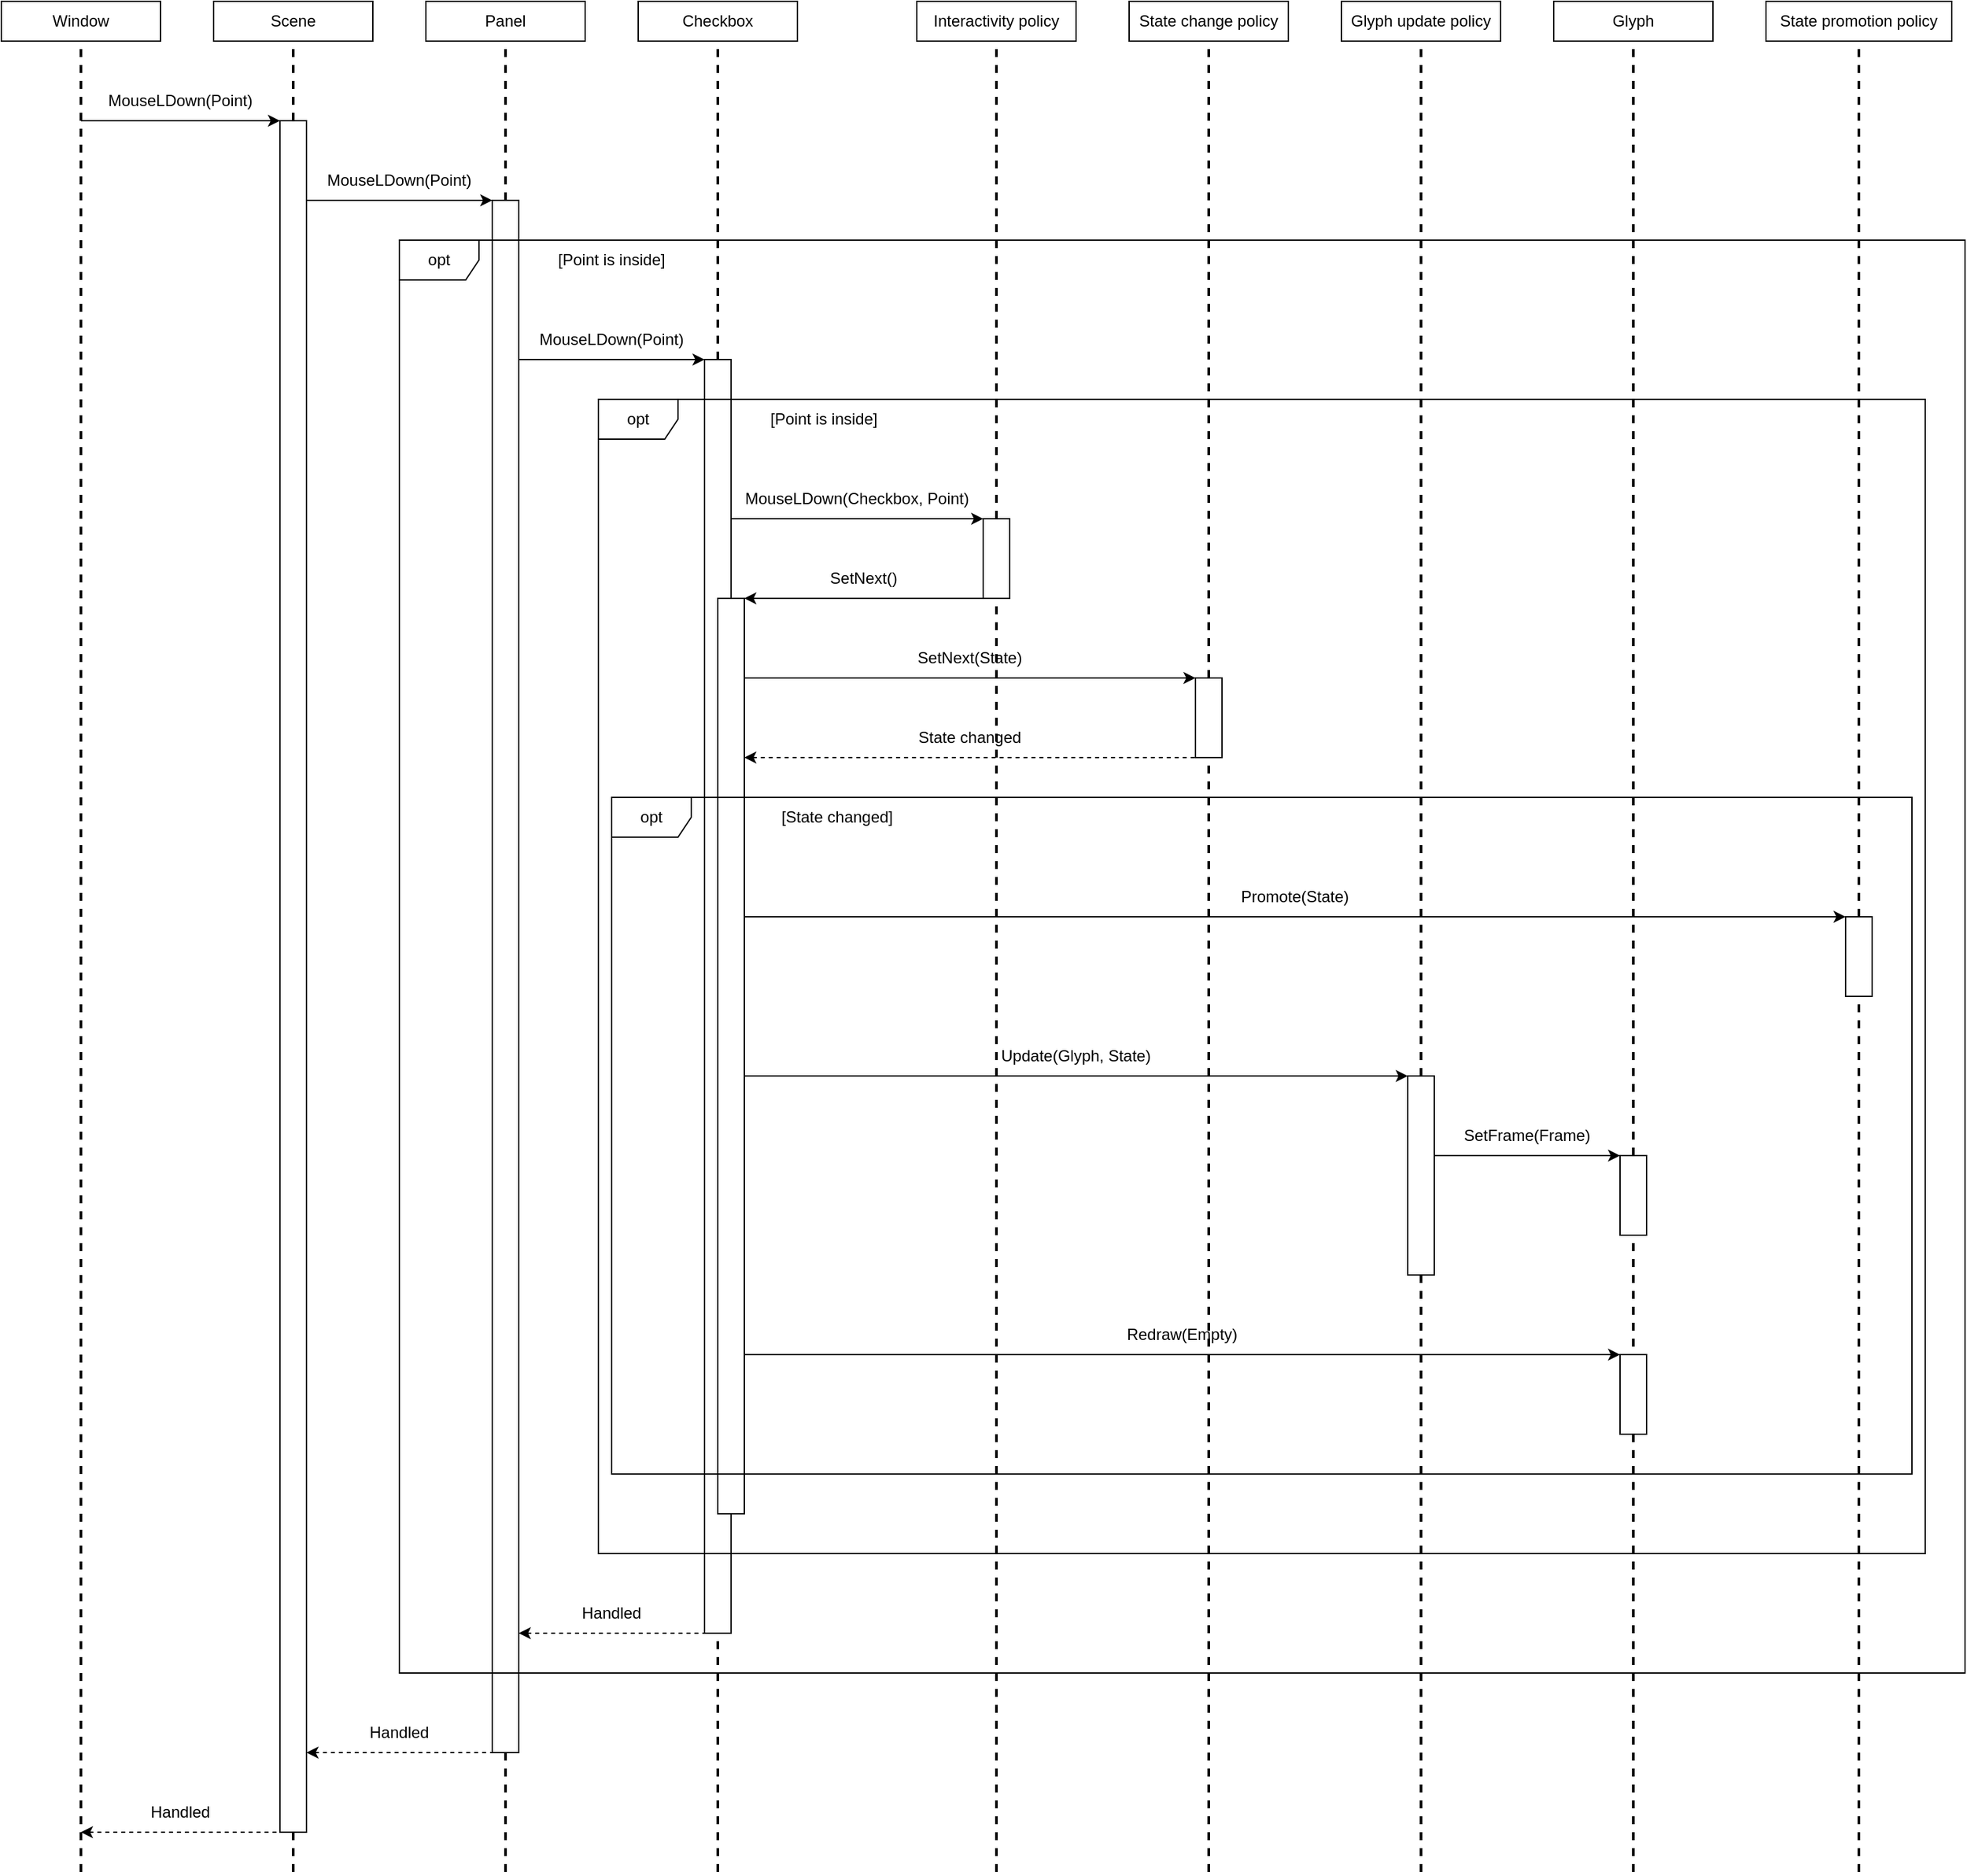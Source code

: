 <mxfile version="24.7.17">
  <diagram name="Page-1" id="Icaxh9YgE6_ko6Y2-2FJ">
    <mxGraphModel dx="1728" dy="1012" grid="1" gridSize="10" guides="1" tooltips="1" connect="1" arrows="1" fold="1" page="1" pageScale="1" pageWidth="850" pageHeight="1100" math="0" shadow="0">
      <root>
        <mxCell id="0" />
        <mxCell id="1" parent="0" />
        <mxCell id="2WgujiNxTRjsTM1ibm0o-6" value="Window" style="rounded=0;whiteSpace=wrap;html=1;" parent="1" vertex="1">
          <mxGeometry x="40" y="10" width="120" height="30" as="geometry" />
        </mxCell>
        <mxCell id="2WgujiNxTRjsTM1ibm0o-7" value="Scene" style="rounded=0;whiteSpace=wrap;html=1;" parent="1" vertex="1">
          <mxGeometry x="200" y="10" width="120" height="30" as="geometry" />
        </mxCell>
        <mxCell id="2WgujiNxTRjsTM1ibm0o-8" value="Panel" style="rounded=0;whiteSpace=wrap;html=1;" parent="1" vertex="1">
          <mxGeometry x="360" y="10" width="120" height="30" as="geometry" />
        </mxCell>
        <mxCell id="2WgujiNxTRjsTM1ibm0o-9" value="Checkbox" style="rounded=0;whiteSpace=wrap;html=1;" parent="1" vertex="1">
          <mxGeometry x="520" y="10" width="120" height="30" as="geometry" />
        </mxCell>
        <mxCell id="2WgujiNxTRjsTM1ibm0o-10" value="Interactivity policy" style="rounded=0;whiteSpace=wrap;html=1;" parent="1" vertex="1">
          <mxGeometry x="730" y="10" width="120" height="30" as="geometry" />
        </mxCell>
        <mxCell id="2WgujiNxTRjsTM1ibm0o-11" value="State change policy" style="rounded=0;whiteSpace=wrap;html=1;" parent="1" vertex="1">
          <mxGeometry x="890" y="10" width="120" height="30" as="geometry" />
        </mxCell>
        <mxCell id="2WgujiNxTRjsTM1ibm0o-12" value="Glyph update policy" style="rounded=0;whiteSpace=wrap;html=1;" parent="1" vertex="1">
          <mxGeometry x="1050" y="10" width="120" height="30" as="geometry" />
        </mxCell>
        <mxCell id="2WgujiNxTRjsTM1ibm0o-13" value="Glyph" style="rounded=0;whiteSpace=wrap;html=1;" parent="1" vertex="1">
          <mxGeometry x="1210" y="10" width="120" height="30" as="geometry" />
        </mxCell>
        <mxCell id="2WgujiNxTRjsTM1ibm0o-14" value="" style="endArrow=none;dashed=1;html=1;strokeWidth=2;rounded=0;" parent="1" target="2WgujiNxTRjsTM1ibm0o-6" edge="1">
          <mxGeometry width="50" height="50" relative="1" as="geometry">
            <mxPoint x="100" y="1420" as="sourcePoint" />
            <mxPoint x="550" y="130" as="targetPoint" />
          </mxGeometry>
        </mxCell>
        <mxCell id="2WgujiNxTRjsTM1ibm0o-15" value="" style="endArrow=none;dashed=1;html=1;strokeWidth=2;rounded=0;" parent="1" target="2WgujiNxTRjsTM1ibm0o-7" edge="1">
          <mxGeometry width="50" height="50" relative="1" as="geometry">
            <mxPoint x="260" y="1420" as="sourcePoint" />
            <mxPoint x="260" y="70" as="targetPoint" />
          </mxGeometry>
        </mxCell>
        <mxCell id="2WgujiNxTRjsTM1ibm0o-16" value="" style="endArrow=none;dashed=1;html=1;strokeWidth=2;rounded=0;" parent="1" source="2WgujiNxTRjsTM1ibm0o-26" target="2WgujiNxTRjsTM1ibm0o-8" edge="1">
          <mxGeometry width="50" height="50" relative="1" as="geometry">
            <mxPoint x="420" y="1090" as="sourcePoint" />
            <mxPoint x="420" y="70" as="targetPoint" />
          </mxGeometry>
        </mxCell>
        <mxCell id="2WgujiNxTRjsTM1ibm0o-17" value="" style="endArrow=none;dashed=1;html=1;strokeWidth=2;rounded=0;" parent="1" target="2WgujiNxTRjsTM1ibm0o-9" edge="1">
          <mxGeometry width="50" height="50" relative="1" as="geometry">
            <mxPoint x="580" y="1420" as="sourcePoint" />
            <mxPoint x="580" y="70" as="targetPoint" />
          </mxGeometry>
        </mxCell>
        <mxCell id="2WgujiNxTRjsTM1ibm0o-18" value="" style="endArrow=none;dashed=1;html=1;strokeWidth=2;rounded=0;" parent="1" target="2WgujiNxTRjsTM1ibm0o-10" edge="1">
          <mxGeometry width="50" height="50" relative="1" as="geometry">
            <mxPoint x="790" y="1420" as="sourcePoint" />
            <mxPoint x="790" y="70" as="targetPoint" />
          </mxGeometry>
        </mxCell>
        <mxCell id="2WgujiNxTRjsTM1ibm0o-19" value="" style="endArrow=none;dashed=1;html=1;strokeWidth=2;rounded=0;" parent="1" target="2WgujiNxTRjsTM1ibm0o-11" edge="1">
          <mxGeometry width="50" height="50" relative="1" as="geometry">
            <mxPoint x="950" y="1420" as="sourcePoint" />
            <mxPoint x="950" y="70" as="targetPoint" />
          </mxGeometry>
        </mxCell>
        <mxCell id="2WgujiNxTRjsTM1ibm0o-20" value="" style="endArrow=none;dashed=1;html=1;strokeWidth=2;rounded=0;" parent="1" target="2WgujiNxTRjsTM1ibm0o-12" edge="1">
          <mxGeometry width="50" height="50" relative="1" as="geometry">
            <mxPoint x="1110" y="1420" as="sourcePoint" />
            <mxPoint x="1110" y="70" as="targetPoint" />
          </mxGeometry>
        </mxCell>
        <mxCell id="2WgujiNxTRjsTM1ibm0o-21" value="" style="endArrow=none;dashed=1;html=1;strokeWidth=2;rounded=0;" parent="1" target="2WgujiNxTRjsTM1ibm0o-13" edge="1">
          <mxGeometry width="50" height="50" relative="1" as="geometry">
            <mxPoint x="1270" y="1420" as="sourcePoint" />
            <mxPoint x="1270" y="70" as="targetPoint" />
          </mxGeometry>
        </mxCell>
        <mxCell id="2WgujiNxTRjsTM1ibm0o-22" value="" style="endArrow=classic;html=1;rounded=0;entryX=1;entryY=1;entryDx=0;entryDy=0;exitX=0;exitY=1;exitDx=0;exitDy=0;" parent="1" source="2WgujiNxTRjsTM1ibm0o-25" target="2WgujiNxTRjsTM1ibm0o-25" edge="1">
          <mxGeometry width="50" height="50" relative="1" as="geometry">
            <mxPoint x="100" y="100" as="sourcePoint" />
            <mxPoint x="170" y="90" as="targetPoint" />
          </mxGeometry>
        </mxCell>
        <mxCell id="2WgujiNxTRjsTM1ibm0o-23" value="" style="rounded=0;whiteSpace=wrap;html=1;" parent="1" vertex="1">
          <mxGeometry x="250" y="100" width="20" height="1290" as="geometry" />
        </mxCell>
        <mxCell id="2WgujiNxTRjsTM1ibm0o-25" value="MouseLDown(Point)" style="text;html=1;align=center;verticalAlign=middle;whiteSpace=wrap;rounded=0;" parent="1" vertex="1">
          <mxGeometry x="100" y="70" width="150" height="30" as="geometry" />
        </mxCell>
        <mxCell id="2WgujiNxTRjsTM1ibm0o-27" value="" style="endArrow=none;dashed=1;html=1;strokeWidth=2;rounded=0;" parent="1" target="2WgujiNxTRjsTM1ibm0o-26" edge="1">
          <mxGeometry width="50" height="50" relative="1" as="geometry">
            <mxPoint x="420" y="1420" as="sourcePoint" />
            <mxPoint x="420" y="150" as="targetPoint" />
          </mxGeometry>
        </mxCell>
        <mxCell id="2WgujiNxTRjsTM1ibm0o-26" value="" style="rounded=0;whiteSpace=wrap;html=1;" parent="1" vertex="1">
          <mxGeometry x="410" y="160" width="20" height="1170" as="geometry" />
        </mxCell>
        <mxCell id="2WgujiNxTRjsTM1ibm0o-30" value="" style="rounded=0;whiteSpace=wrap;html=1;" parent="1" vertex="1">
          <mxGeometry x="570" y="280" width="20" height="960" as="geometry" />
        </mxCell>
        <mxCell id="2WgujiNxTRjsTM1ibm0o-31" value="" style="endArrow=classic;html=1;rounded=0;exitX=0;exitY=1;exitDx=0;exitDy=0;entryX=0;entryY=0;entryDx=0;entryDy=0;" parent="1" source="2WgujiNxTRjsTM1ibm0o-32" edge="1">
          <mxGeometry width="50" height="50" relative="1" as="geometry">
            <mxPoint x="520" y="250" as="sourcePoint" />
            <mxPoint x="570" y="280.0" as="targetPoint" />
          </mxGeometry>
        </mxCell>
        <mxCell id="2WgujiNxTRjsTM1ibm0o-32" value="MouseLDown(Point)" style="text;html=1;align=center;verticalAlign=middle;whiteSpace=wrap;rounded=0;" parent="1" vertex="1">
          <mxGeometry x="430" y="250" width="140" height="30" as="geometry" />
        </mxCell>
        <mxCell id="2WgujiNxTRjsTM1ibm0o-35" value="opt" style="shape=umlFrame;whiteSpace=wrap;html=1;pointerEvents=0;" parent="1" vertex="1">
          <mxGeometry x="490" y="310" width="1000" height="870" as="geometry" />
        </mxCell>
        <mxCell id="2WgujiNxTRjsTM1ibm0o-36" value="[Point is inside]" style="text;html=1;align=center;verticalAlign=middle;whiteSpace=wrap;rounded=0;fillColor=none;strokeColor=none;perimeterSpacing=0;shadow=0;glass=0;container=0;dropTarget=0;backgroundOutline=0;comic=0;fontSize=12;" parent="1" vertex="1">
          <mxGeometry x="600" y="310" width="120" height="30" as="geometry" />
        </mxCell>
        <mxCell id="2WgujiNxTRjsTM1ibm0o-37" value="" style="rounded=0;whiteSpace=wrap;html=1;" parent="1" vertex="1">
          <mxGeometry x="780" y="400" width="20" height="60" as="geometry" />
        </mxCell>
        <mxCell id="2WgujiNxTRjsTM1ibm0o-38" value="" style="endArrow=classic;html=1;rounded=0;exitX=0;exitY=1;exitDx=0;exitDy=0;entryX=1;entryY=1;entryDx=0;entryDy=0;" parent="1" source="2WgujiNxTRjsTM1ibm0o-39" target="2WgujiNxTRjsTM1ibm0o-39" edge="1">
          <mxGeometry width="50" height="50" relative="1" as="geometry">
            <mxPoint x="680" y="370" as="sourcePoint" />
            <mxPoint x="730" y="400" as="targetPoint" />
          </mxGeometry>
        </mxCell>
        <mxCell id="2WgujiNxTRjsTM1ibm0o-39" value="MouseLDown(Checkbox, Point)" style="text;html=1;align=center;verticalAlign=middle;whiteSpace=wrap;rounded=0;" parent="1" vertex="1">
          <mxGeometry x="590" y="370" width="190" height="30" as="geometry" />
        </mxCell>
        <mxCell id="2WgujiNxTRjsTM1ibm0o-40" value="" style="endArrow=none;html=1;rounded=0;exitX=0;exitY=1;exitDx=0;exitDy=0;entryX=1;entryY=1;entryDx=0;entryDy=0;startArrow=classic;startFill=1;endFill=0;" parent="1" source="2WgujiNxTRjsTM1ibm0o-41" target="2WgujiNxTRjsTM1ibm0o-41" edge="1">
          <mxGeometry width="50" height="50" relative="1" as="geometry">
            <mxPoint x="680" y="430" as="sourcePoint" />
            <mxPoint x="730" y="460" as="targetPoint" />
          </mxGeometry>
        </mxCell>
        <mxCell id="2WgujiNxTRjsTM1ibm0o-41" value="SetNext()" style="text;html=1;align=center;verticalAlign=middle;whiteSpace=wrap;rounded=0;" parent="1" vertex="1">
          <mxGeometry x="600" y="430" width="180" height="30" as="geometry" />
        </mxCell>
        <mxCell id="2WgujiNxTRjsTM1ibm0o-42" value="" style="rounded=0;whiteSpace=wrap;html=1;" parent="1" vertex="1">
          <mxGeometry x="940" y="520" width="20" height="60" as="geometry" />
        </mxCell>
        <mxCell id="2WgujiNxTRjsTM1ibm0o-43" value="" style="endArrow=classic;html=1;rounded=0;exitX=0;exitY=1;exitDx=0;exitDy=0;entryX=1;entryY=1;entryDx=0;entryDy=0;" parent="1" source="2WgujiNxTRjsTM1ibm0o-44" target="2WgujiNxTRjsTM1ibm0o-44" edge="1">
          <mxGeometry width="50" height="50" relative="1" as="geometry">
            <mxPoint x="680" y="490" as="sourcePoint" />
            <mxPoint x="730" y="520" as="targetPoint" />
          </mxGeometry>
        </mxCell>
        <mxCell id="2WgujiNxTRjsTM1ibm0o-44" value="SetNext(State)" style="text;html=1;align=center;verticalAlign=middle;whiteSpace=wrap;rounded=0;" parent="1" vertex="1">
          <mxGeometry x="600" y="490" width="340" height="30" as="geometry" />
        </mxCell>
        <mxCell id="2WgujiNxTRjsTM1ibm0o-45" value="" style="endArrow=none;html=1;rounded=0;exitX=0;exitY=1;exitDx=0;exitDy=0;entryX=1;entryY=1;entryDx=0;entryDy=0;endFill=0;startArrow=classic;startFill=1;dashed=1;" parent="1" source="2WgujiNxTRjsTM1ibm0o-46" target="2WgujiNxTRjsTM1ibm0o-46" edge="1">
          <mxGeometry width="50" height="50" relative="1" as="geometry">
            <mxPoint x="680" y="550" as="sourcePoint" />
            <mxPoint x="730" y="580" as="targetPoint" />
          </mxGeometry>
        </mxCell>
        <mxCell id="2WgujiNxTRjsTM1ibm0o-46" value="State changed" style="text;html=1;align=center;verticalAlign=middle;whiteSpace=wrap;rounded=0;" parent="1" vertex="1">
          <mxGeometry x="600" y="550" width="340" height="30" as="geometry" />
        </mxCell>
        <mxCell id="2WgujiNxTRjsTM1ibm0o-48" value="[State changed]" style="text;html=1;align=center;verticalAlign=middle;whiteSpace=wrap;rounded=0;fillColor=none;strokeColor=none;perimeterSpacing=0;shadow=0;glass=0;container=0;dropTarget=0;backgroundOutline=0;comic=0;fontSize=12;" parent="1" vertex="1">
          <mxGeometry x="610" y="610" width="120" height="30" as="geometry" />
        </mxCell>
        <mxCell id="2WgujiNxTRjsTM1ibm0o-49" value="" style="rounded=0;whiteSpace=wrap;html=1;" parent="1" vertex="1">
          <mxGeometry x="1100" y="820" width="20" height="150" as="geometry" />
        </mxCell>
        <mxCell id="2WgujiNxTRjsTM1ibm0o-50" value="" style="endArrow=classic;html=1;rounded=0;exitX=0;exitY=1;exitDx=0;exitDy=0;entryX=1;entryY=1;entryDx=0;entryDy=0;" parent="1" source="2WgujiNxTRjsTM1ibm0o-51" target="2WgujiNxTRjsTM1ibm0o-51" edge="1">
          <mxGeometry width="50" height="50" relative="1" as="geometry">
            <mxPoint x="680" y="790" as="sourcePoint" />
            <mxPoint x="730" y="820" as="targetPoint" />
          </mxGeometry>
        </mxCell>
        <mxCell id="2WgujiNxTRjsTM1ibm0o-51" value="Update(Glyph, State)" style="text;html=1;align=center;verticalAlign=middle;whiteSpace=wrap;rounded=0;" parent="1" vertex="1">
          <mxGeometry x="600" y="790" width="500" height="30" as="geometry" />
        </mxCell>
        <mxCell id="2WgujiNxTRjsTM1ibm0o-52" value="" style="endArrow=classic;html=1;rounded=0;exitX=0;exitY=1;exitDx=0;exitDy=0;entryX=0;entryY=0;entryDx=0;entryDy=0;" parent="1" source="2WgujiNxTRjsTM1ibm0o-53" edge="1">
          <mxGeometry width="50" height="50" relative="1" as="geometry">
            <mxPoint x="1210" y="850" as="sourcePoint" />
            <mxPoint x="1260" y="880" as="targetPoint" />
          </mxGeometry>
        </mxCell>
        <mxCell id="2WgujiNxTRjsTM1ibm0o-53" value="SetFrame(Frame)" style="text;html=1;align=center;verticalAlign=middle;whiteSpace=wrap;rounded=0;" parent="1" vertex="1">
          <mxGeometry x="1120" y="850" width="140" height="30" as="geometry" />
        </mxCell>
        <mxCell id="2WgujiNxTRjsTM1ibm0o-54" value="" style="rounded=0;whiteSpace=wrap;html=1;" parent="1" vertex="1">
          <mxGeometry x="1260" y="880" width="20" height="60" as="geometry" />
        </mxCell>
        <mxCell id="2WgujiNxTRjsTM1ibm0o-60" value="" style="endArrow=classic;html=1;rounded=0;exitX=0;exitY=1;exitDx=0;exitDy=0;entryX=1;entryY=1;entryDx=0;entryDy=0;" parent="1" source="2WgujiNxTRjsTM1ibm0o-61" target="2WgujiNxTRjsTM1ibm0o-61" edge="1">
          <mxGeometry width="50" height="50" relative="1" as="geometry">
            <mxPoint x="680" y="1000" as="sourcePoint" />
            <mxPoint x="730" y="1030" as="targetPoint" />
          </mxGeometry>
        </mxCell>
        <mxCell id="2WgujiNxTRjsTM1ibm0o-61" value="Redraw(Empty)" style="text;html=1;align=center;verticalAlign=middle;whiteSpace=wrap;rounded=0;" parent="1" vertex="1">
          <mxGeometry x="600" y="1000" width="660" height="30" as="geometry" />
        </mxCell>
        <mxCell id="2WgujiNxTRjsTM1ibm0o-62" value="" style="rounded=0;whiteSpace=wrap;html=1;" parent="1" vertex="1">
          <mxGeometry x="1260" y="1030" width="20" height="60" as="geometry" />
        </mxCell>
        <mxCell id="2WgujiNxTRjsTM1ibm0o-64" value="" style="endArrow=classic;html=1;rounded=0;exitX=0;exitY=1;exitDx=0;exitDy=0;entryX=1;entryY=1;entryDx=0;entryDy=0;" parent="1" source="2WgujiNxTRjsTM1ibm0o-65" target="2WgujiNxTRjsTM1ibm0o-65" edge="1">
          <mxGeometry width="50" height="50" relative="1" as="geometry">
            <mxPoint x="390" y="250" as="sourcePoint" />
            <mxPoint x="440" y="200" as="targetPoint" />
          </mxGeometry>
        </mxCell>
        <mxCell id="2WgujiNxTRjsTM1ibm0o-65" value="MouseLDown(Point)" style="text;html=1;align=center;verticalAlign=middle;whiteSpace=wrap;rounded=0;" parent="1" vertex="1">
          <mxGeometry x="270" y="130" width="140" height="30" as="geometry" />
        </mxCell>
        <mxCell id="2WgujiNxTRjsTM1ibm0o-73" value="opt" style="shape=umlFrame;whiteSpace=wrap;html=1;pointerEvents=0;" parent="1" vertex="1">
          <mxGeometry x="340" y="190" width="1180" height="1080" as="geometry" />
        </mxCell>
        <mxCell id="2WgujiNxTRjsTM1ibm0o-74" value="[Point is inside]" style="text;html=1;align=center;verticalAlign=middle;whiteSpace=wrap;rounded=0;fillColor=none;strokeColor=none;perimeterSpacing=0;shadow=0;glass=0;container=0;dropTarget=0;backgroundOutline=0;comic=0;fontSize=12;" parent="1" vertex="1">
          <mxGeometry x="440" y="190" width="120" height="30" as="geometry" />
        </mxCell>
        <mxCell id="2WgujiNxTRjsTM1ibm0o-85" value="" style="rounded=0;whiteSpace=wrap;html=1;" parent="1" vertex="1">
          <mxGeometry x="580" y="460" width="20" height="690" as="geometry" />
        </mxCell>
        <mxCell id="2WgujiNxTRjsTM1ibm0o-47" value="opt" style="shape=umlFrame;whiteSpace=wrap;html=1;pointerEvents=0;" parent="1" vertex="1">
          <mxGeometry x="500" y="610" width="980" height="510" as="geometry" />
        </mxCell>
        <mxCell id="2WgujiNxTRjsTM1ibm0o-87" value="" style="endArrow=none;html=1;rounded=0;exitX=0;exitY=1;exitDx=0;exitDy=0;entryX=1;entryY=1;entryDx=0;entryDy=0;endFill=0;startArrow=classic;startFill=1;dashed=1;" parent="1" source="2WgujiNxTRjsTM1ibm0o-88" target="2WgujiNxTRjsTM1ibm0o-88" edge="1">
          <mxGeometry width="50" height="50" relative="1" as="geometry">
            <mxPoint x="510" y="1210" as="sourcePoint" />
            <mxPoint x="560" y="1240" as="targetPoint" />
          </mxGeometry>
        </mxCell>
        <mxCell id="2WgujiNxTRjsTM1ibm0o-88" value="Handled" style="text;html=1;align=center;verticalAlign=middle;whiteSpace=wrap;rounded=0;" parent="1" vertex="1">
          <mxGeometry x="430" y="1210" width="140" height="30" as="geometry" />
        </mxCell>
        <mxCell id="2WgujiNxTRjsTM1ibm0o-89" value="" style="endArrow=none;html=1;rounded=0;exitX=0;exitY=1;exitDx=0;exitDy=0;entryX=1;entryY=1;entryDx=0;entryDy=0;endFill=0;startArrow=classic;startFill=1;dashed=1;" parent="1" source="2WgujiNxTRjsTM1ibm0o-90" target="2WgujiNxTRjsTM1ibm0o-90" edge="1">
          <mxGeometry width="50" height="50" relative="1" as="geometry">
            <mxPoint x="350" y="1300" as="sourcePoint" />
            <mxPoint x="400" y="1330" as="targetPoint" />
          </mxGeometry>
        </mxCell>
        <mxCell id="2WgujiNxTRjsTM1ibm0o-90" value="Handled" style="text;html=1;align=center;verticalAlign=middle;whiteSpace=wrap;rounded=0;" parent="1" vertex="1">
          <mxGeometry x="270" y="1300" width="140" height="30" as="geometry" />
        </mxCell>
        <mxCell id="2WgujiNxTRjsTM1ibm0o-91" value="" style="endArrow=none;html=1;rounded=0;exitX=0;exitY=1;exitDx=0;exitDy=0;entryX=1;entryY=1;entryDx=0;entryDy=0;endFill=0;startArrow=classic;startFill=1;dashed=1;" parent="1" source="2WgujiNxTRjsTM1ibm0o-92" target="2WgujiNxTRjsTM1ibm0o-92" edge="1">
          <mxGeometry width="50" height="50" relative="1" as="geometry">
            <mxPoint x="190" y="1360" as="sourcePoint" />
            <mxPoint x="240" y="1390" as="targetPoint" />
          </mxGeometry>
        </mxCell>
        <mxCell id="2WgujiNxTRjsTM1ibm0o-92" value="Handled" style="text;html=1;align=center;verticalAlign=middle;whiteSpace=wrap;rounded=0;" parent="1" vertex="1">
          <mxGeometry x="100" y="1360" width="150" height="30" as="geometry" />
        </mxCell>
        <mxCell id="0I7krf_Hm0DkP5T2IXtm-1" value="State promotion policy" style="rounded=0;whiteSpace=wrap;html=1;" vertex="1" parent="1">
          <mxGeometry x="1370" y="10" width="140" height="30" as="geometry" />
        </mxCell>
        <mxCell id="0I7krf_Hm0DkP5T2IXtm-2" value="" style="endArrow=none;dashed=1;html=1;strokeWidth=2;rounded=0;" edge="1" parent="1" target="0I7krf_Hm0DkP5T2IXtm-1">
          <mxGeometry width="50" height="50" relative="1" as="geometry">
            <mxPoint x="1440" y="700.0" as="sourcePoint" />
            <mxPoint x="1430" y="70" as="targetPoint" />
          </mxGeometry>
        </mxCell>
        <mxCell id="0I7krf_Hm0DkP5T2IXtm-5" value="" style="endArrow=none;dashed=1;html=1;strokeWidth=2;rounded=0;" edge="1" parent="1" target="0I7krf_Hm0DkP5T2IXtm-3">
          <mxGeometry width="50" height="50" relative="1" as="geometry">
            <mxPoint x="1440" y="1420" as="sourcePoint" />
            <mxPoint x="1430" y="40" as="targetPoint" />
          </mxGeometry>
        </mxCell>
        <mxCell id="0I7krf_Hm0DkP5T2IXtm-3" value="" style="rounded=0;whiteSpace=wrap;html=1;" vertex="1" parent="1">
          <mxGeometry x="1430" y="700" width="20" height="60" as="geometry" />
        </mxCell>
        <mxCell id="0I7krf_Hm0DkP5T2IXtm-7" value="" style="endArrow=classic;html=1;rounded=0;exitX=0;exitY=1;exitDx=0;exitDy=0;entryX=1;entryY=1;entryDx=0;entryDy=0;" edge="1" parent="1" source="0I7krf_Hm0DkP5T2IXtm-8" target="0I7krf_Hm0DkP5T2IXtm-8">
          <mxGeometry width="50" height="50" relative="1" as="geometry">
            <mxPoint x="680" y="670" as="sourcePoint" />
            <mxPoint x="730" y="700" as="targetPoint" />
          </mxGeometry>
        </mxCell>
        <mxCell id="0I7krf_Hm0DkP5T2IXtm-8" value="Promote(State)" style="text;html=1;align=center;verticalAlign=middle;whiteSpace=wrap;rounded=0;" vertex="1" parent="1">
          <mxGeometry x="600" y="670" width="830" height="30" as="geometry" />
        </mxCell>
      </root>
    </mxGraphModel>
  </diagram>
</mxfile>
